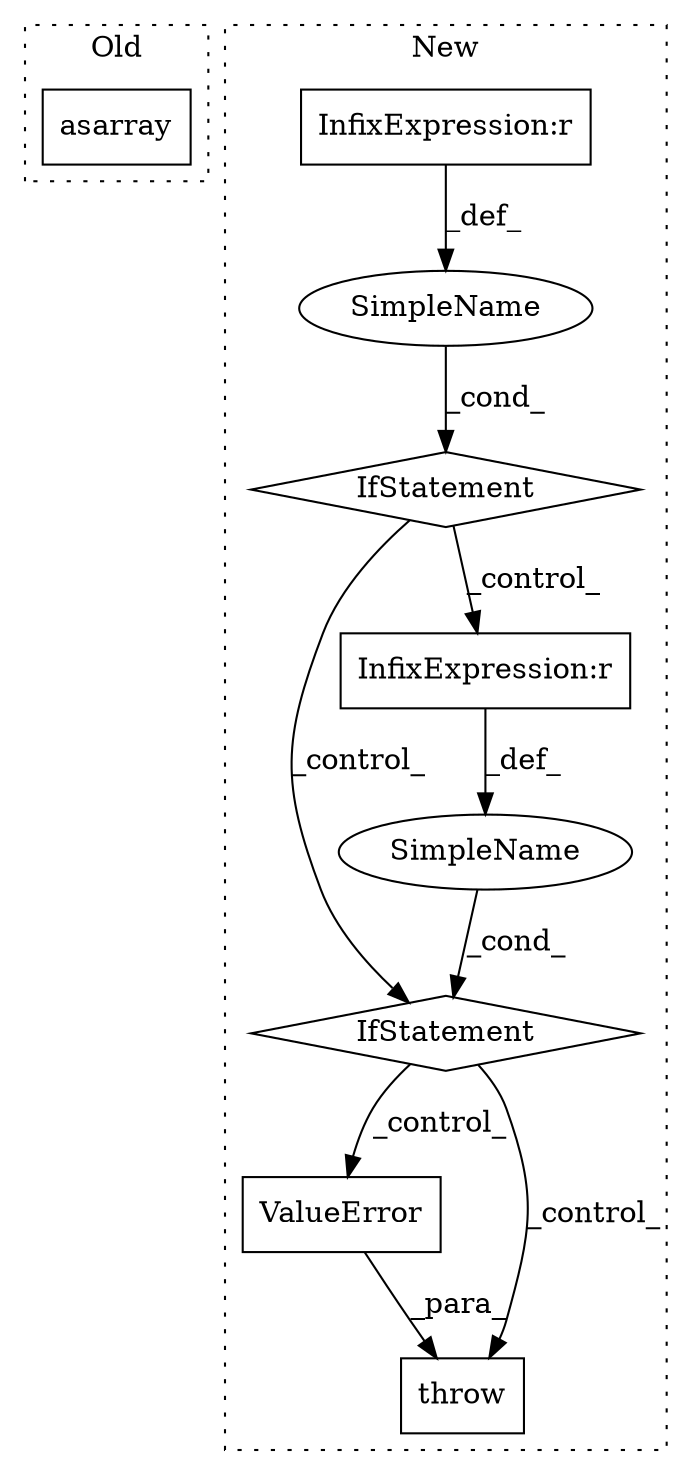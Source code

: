 digraph G {
subgraph cluster0 {
1 [label="asarray" a="32" s="316,333" l="8,1" shape="box"];
label = "Old";
style="dotted";
}
subgraph cluster1 {
2 [label="ValueError" a="32" s="2039,2125" l="11,1" shape="box"];
3 [label="SimpleName" a="42" s="" l="" shape="ellipse"];
4 [label="throw" a="53" s="2033" l="6" shape="box"];
5 [label="SimpleName" a="42" s="" l="" shape="ellipse"];
6 [label="IfStatement" a="25" s="1912,1961" l="4,2" shape="diamond"];
7 [label="InfixExpression:r" a="27" s="1952" l="4" shape="box"];
8 [label="IfStatement" a="25" s="1444,1493" l="4,2" shape="diamond"];
9 [label="InfixExpression:r" a="27" s="1484" l="4" shape="box"];
label = "New";
style="dotted";
}
2 -> 4 [label="_para_"];
3 -> 6 [label="_cond_"];
5 -> 8 [label="_cond_"];
6 -> 4 [label="_control_"];
6 -> 2 [label="_control_"];
7 -> 3 [label="_def_"];
8 -> 7 [label="_control_"];
8 -> 6 [label="_control_"];
9 -> 5 [label="_def_"];
}